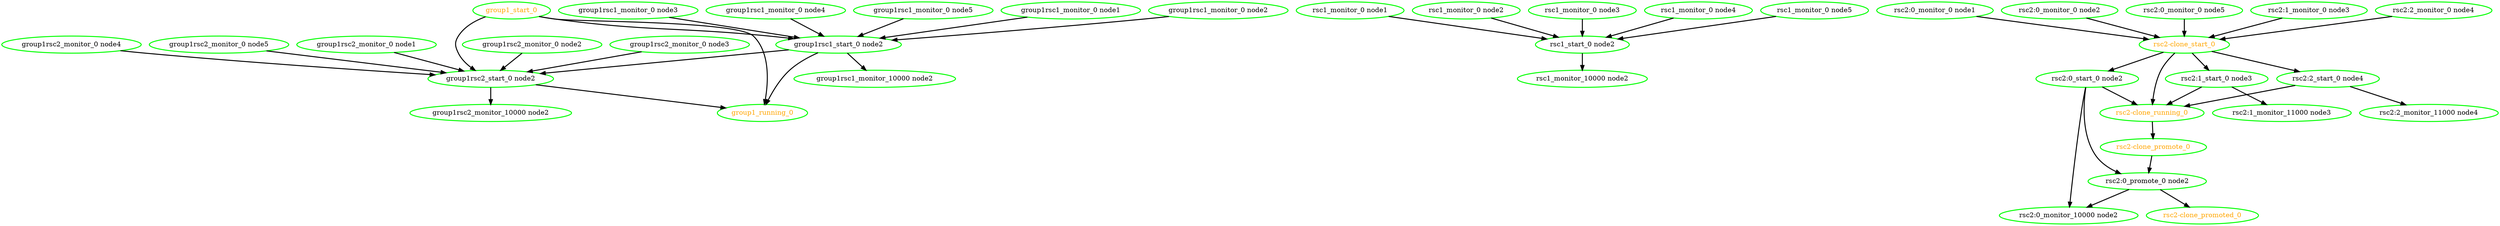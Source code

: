  digraph "g" {
"group1_running_0" [ style=bold color="green" fontcolor="orange"]
"group1_start_0" -> "group1_running_0" [ style = bold]
"group1_start_0" -> "group1rsc1_start_0 node2" [ style = bold]
"group1_start_0" -> "group1rsc2_start_0 node2" [ style = bold]
"group1_start_0" [ style=bold color="green" fontcolor="orange"]
"group1rsc1_monitor_0 node1" -> "group1rsc1_start_0 node2" [ style = bold]
"group1rsc1_monitor_0 node1" [ style=bold color="green" fontcolor="black"]
"group1rsc1_monitor_0 node2" -> "group1rsc1_start_0 node2" [ style = bold]
"group1rsc1_monitor_0 node2" [ style=bold color="green" fontcolor="black"]
"group1rsc1_monitor_0 node3" -> "group1rsc1_start_0 node2" [ style = bold]
"group1rsc1_monitor_0 node3" [ style=bold color="green" fontcolor="black"]
"group1rsc1_monitor_0 node4" -> "group1rsc1_start_0 node2" [ style = bold]
"group1rsc1_monitor_0 node4" [ style=bold color="green" fontcolor="black"]
"group1rsc1_monitor_0 node5" -> "group1rsc1_start_0 node2" [ style = bold]
"group1rsc1_monitor_0 node5" [ style=bold color="green" fontcolor="black"]
"group1rsc1_monitor_10000 node2" [ style=bold color="green" fontcolor="black"]
"group1rsc1_start_0 node2" -> "group1_running_0" [ style = bold]
"group1rsc1_start_0 node2" -> "group1rsc1_monitor_10000 node2" [ style = bold]
"group1rsc1_start_0 node2" -> "group1rsc2_start_0 node2" [ style = bold]
"group1rsc1_start_0 node2" [ style=bold color="green" fontcolor="black"]
"group1rsc2_monitor_0 node1" -> "group1rsc2_start_0 node2" [ style = bold]
"group1rsc2_monitor_0 node1" [ style=bold color="green" fontcolor="black"]
"group1rsc2_monitor_0 node2" -> "group1rsc2_start_0 node2" [ style = bold]
"group1rsc2_monitor_0 node2" [ style=bold color="green" fontcolor="black"]
"group1rsc2_monitor_0 node3" -> "group1rsc2_start_0 node2" [ style = bold]
"group1rsc2_monitor_0 node3" [ style=bold color="green" fontcolor="black"]
"group1rsc2_monitor_0 node4" -> "group1rsc2_start_0 node2" [ style = bold]
"group1rsc2_monitor_0 node4" [ style=bold color="green" fontcolor="black"]
"group1rsc2_monitor_0 node5" -> "group1rsc2_start_0 node2" [ style = bold]
"group1rsc2_monitor_0 node5" [ style=bold color="green" fontcolor="black"]
"group1rsc2_monitor_10000 node2" [ style=bold color="green" fontcolor="black"]
"group1rsc2_start_0 node2" -> "group1_running_0" [ style = bold]
"group1rsc2_start_0 node2" -> "group1rsc2_monitor_10000 node2" [ style = bold]
"group1rsc2_start_0 node2" [ style=bold color="green" fontcolor="black"]
"rsc1_monitor_0 node1" -> "rsc1_start_0 node2" [ style = bold]
"rsc1_monitor_0 node1" [ style=bold color="green" fontcolor="black"]
"rsc1_monitor_0 node2" -> "rsc1_start_0 node2" [ style = bold]
"rsc1_monitor_0 node2" [ style=bold color="green" fontcolor="black"]
"rsc1_monitor_0 node3" -> "rsc1_start_0 node2" [ style = bold]
"rsc1_monitor_0 node3" [ style=bold color="green" fontcolor="black"]
"rsc1_monitor_0 node4" -> "rsc1_start_0 node2" [ style = bold]
"rsc1_monitor_0 node4" [ style=bold color="green" fontcolor="black"]
"rsc1_monitor_0 node5" -> "rsc1_start_0 node2" [ style = bold]
"rsc1_monitor_0 node5" [ style=bold color="green" fontcolor="black"]
"rsc1_monitor_10000 node2" [ style=bold color="green" fontcolor="black"]
"rsc1_start_0 node2" -> "rsc1_monitor_10000 node2" [ style = bold]
"rsc1_start_0 node2" [ style=bold color="green" fontcolor="black"]
"rsc2-clone_promote_0" -> "rsc2:0_promote_0 node2" [ style = bold]
"rsc2-clone_promote_0" [ style=bold color="green" fontcolor="orange"]
"rsc2-clone_promoted_0" [ style=bold color="green" fontcolor="orange"]
"rsc2-clone_running_0" -> "rsc2-clone_promote_0" [ style = bold]
"rsc2-clone_running_0" [ style=bold color="green" fontcolor="orange"]
"rsc2-clone_start_0" -> "rsc2-clone_running_0" [ style = bold]
"rsc2-clone_start_0" -> "rsc2:0_start_0 node2" [ style = bold]
"rsc2-clone_start_0" -> "rsc2:1_start_0 node3" [ style = bold]
"rsc2-clone_start_0" -> "rsc2:2_start_0 node4" [ style = bold]
"rsc2-clone_start_0" [ style=bold color="green" fontcolor="orange"]
"rsc2:0_monitor_0 node1" -> "rsc2-clone_start_0" [ style = bold]
"rsc2:0_monitor_0 node1" [ style=bold color="green" fontcolor="black"]
"rsc2:0_monitor_0 node2" -> "rsc2-clone_start_0" [ style = bold]
"rsc2:0_monitor_0 node2" [ style=bold color="green" fontcolor="black"]
"rsc2:0_monitor_0 node5" -> "rsc2-clone_start_0" [ style = bold]
"rsc2:0_monitor_0 node5" [ style=bold color="green" fontcolor="black"]
"rsc2:0_monitor_10000 node2" [ style=bold color="green" fontcolor="black"]
"rsc2:0_promote_0 node2" -> "rsc2-clone_promoted_0" [ style = bold]
"rsc2:0_promote_0 node2" -> "rsc2:0_monitor_10000 node2" [ style = bold]
"rsc2:0_promote_0 node2" [ style=bold color="green" fontcolor="black"]
"rsc2:0_start_0 node2" -> "rsc2-clone_running_0" [ style = bold]
"rsc2:0_start_0 node2" -> "rsc2:0_monitor_10000 node2" [ style = bold]
"rsc2:0_start_0 node2" -> "rsc2:0_promote_0 node2" [ style = bold]
"rsc2:0_start_0 node2" [ style=bold color="green" fontcolor="black"]
"rsc2:1_monitor_0 node3" -> "rsc2-clone_start_0" [ style = bold]
"rsc2:1_monitor_0 node3" [ style=bold color="green" fontcolor="black"]
"rsc2:1_monitor_11000 node3" [ style=bold color="green" fontcolor="black"]
"rsc2:1_start_0 node3" -> "rsc2-clone_running_0" [ style = bold]
"rsc2:1_start_0 node3" -> "rsc2:1_monitor_11000 node3" [ style = bold]
"rsc2:1_start_0 node3" [ style=bold color="green" fontcolor="black"]
"rsc2:2_monitor_0 node4" -> "rsc2-clone_start_0" [ style = bold]
"rsc2:2_monitor_0 node4" [ style=bold color="green" fontcolor="black"]
"rsc2:2_monitor_11000 node4" [ style=bold color="green" fontcolor="black"]
"rsc2:2_start_0 node4" -> "rsc2-clone_running_0" [ style = bold]
"rsc2:2_start_0 node4" -> "rsc2:2_monitor_11000 node4" [ style = bold]
"rsc2:2_start_0 node4" [ style=bold color="green" fontcolor="black"]
}
